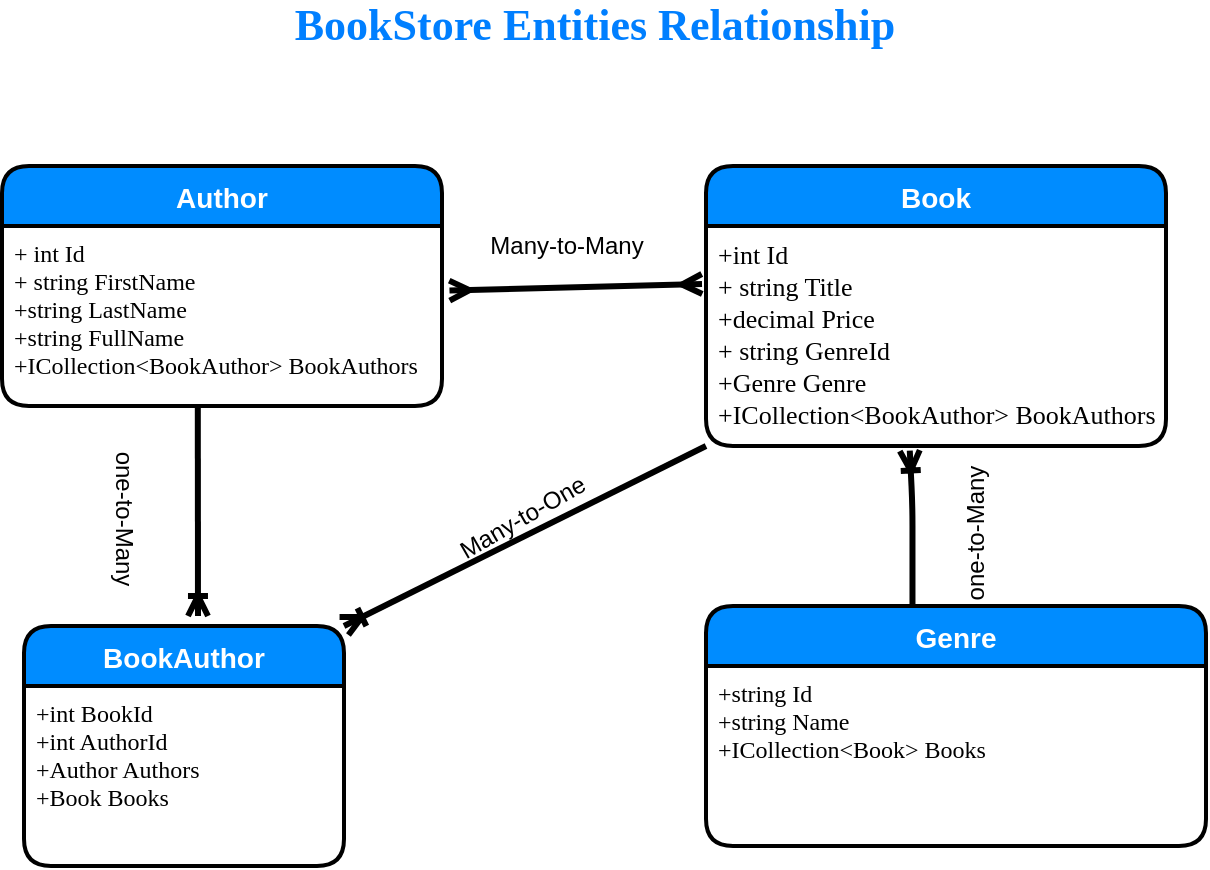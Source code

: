<mxfile version="12.6.5" type="device"><diagram id="JfNAQtzEslDQyjddlD2D" name="Page-1"><mxGraphModel dx="852" dy="504" grid="1" gridSize="10" guides="1" tooltips="1" connect="1" arrows="1" fold="1" page="1" pageScale="1" pageWidth="850" pageHeight="1100" math="0" shadow="0"><root><mxCell id="0"/><mxCell id="1" parent="0"/><mxCell id="iSe8ZYgTwK6tUnEKqRNW-1" value="Author" style="swimlane;childLayout=stackLayout;horizontal=1;startSize=30;horizontalStack=0;fillColor=#008cff;fontColor=#FFFFFF;rounded=1;fontSize=14;fontStyle=1;strokeWidth=2;resizeParent=0;resizeLast=1;shadow=0;dashed=0;align=center;" vertex="1" parent="1"><mxGeometry x="79" y="180" width="220" height="120" as="geometry"/></mxCell><mxCell id="iSe8ZYgTwK6tUnEKqRNW-2" value="+ int Id&#10;+ string FirstName&#10;+string LastName&#10;+string FullName&#10;+ICollection&lt;BookAuthor&gt; BookAuthors" style="align=left;strokeColor=none;fillColor=none;spacingLeft=4;fontSize=12;verticalAlign=top;resizable=0;rotatable=0;part=1;fontFamily=Times New Roman;" vertex="1" parent="iSe8ZYgTwK6tUnEKqRNW-1"><mxGeometry y="30" width="220" height="90" as="geometry"/></mxCell><mxCell id="iSe8ZYgTwK6tUnEKqRNW-9" value="Book" style="swimlane;childLayout=stackLayout;horizontal=1;startSize=30;horizontalStack=0;fillColor=#008cff;fontColor=#FFFFFF;rounded=1;fontSize=14;fontStyle=1;strokeWidth=2;resizeParent=0;resizeLast=1;shadow=0;dashed=0;align=center;" vertex="1" parent="1"><mxGeometry x="431" y="180" width="230" height="140" as="geometry"/></mxCell><mxCell id="iSe8ZYgTwK6tUnEKqRNW-10" value="+int Id&#10;+ string Title&#10;+decimal Price&#10;+ string GenreId&#10;+Genre Genre&#10;+ICollection&lt;BookAuthor&gt; BookAuthors" style="align=left;strokeColor=none;fillColor=none;spacingLeft=4;fontSize=13;verticalAlign=top;resizable=0;rotatable=0;part=1;fontFamily=Times New Roman;" vertex="1" parent="iSe8ZYgTwK6tUnEKqRNW-9"><mxGeometry y="30" width="230" height="110" as="geometry"/></mxCell><mxCell id="iSe8ZYgTwK6tUnEKqRNW-11" value="Genre" style="swimlane;childLayout=stackLayout;horizontal=1;startSize=30;horizontalStack=0;fillColor=#008cff;fontColor=#FFFFFF;rounded=1;fontSize=14;fontStyle=1;strokeWidth=2;resizeParent=0;resizeLast=1;shadow=0;dashed=0;align=center;" vertex="1" parent="1"><mxGeometry x="431" y="400" width="250" height="120" as="geometry"/></mxCell><mxCell id="iSe8ZYgTwK6tUnEKqRNW-12" value="+string Id&#10;+string Name&#10;+ICollection&lt;Book&gt; Books" style="align=left;strokeColor=none;fillColor=none;spacingLeft=4;fontSize=12;verticalAlign=top;resizable=0;rotatable=0;part=1;fontFamily=Times New Roman;" vertex="1" parent="iSe8ZYgTwK6tUnEKqRNW-11"><mxGeometry y="30" width="250" height="90" as="geometry"/></mxCell><mxCell id="iSe8ZYgTwK6tUnEKqRNW-13" value="BookAuthor" style="swimlane;childLayout=stackLayout;horizontal=1;startSize=30;horizontalStack=0;fillColor=#008cff;fontColor=#FFFFFF;rounded=1;fontSize=14;fontStyle=1;strokeWidth=2;resizeParent=0;resizeLast=1;shadow=0;dashed=0;align=center;" vertex="1" parent="1"><mxGeometry x="90" y="410" width="160" height="120" as="geometry"/></mxCell><mxCell id="iSe8ZYgTwK6tUnEKqRNW-14" value="+int BookId&#10;+int AuthorId&#10;+Author Authors&#10;+Book Books" style="align=left;strokeColor=none;fillColor=none;spacingLeft=4;fontSize=12;verticalAlign=top;resizable=0;rotatable=0;part=1;fontFamily=Times New Roman;" vertex="1" parent="iSe8ZYgTwK6tUnEKqRNW-13"><mxGeometry y="30" width="160" height="90" as="geometry"/></mxCell><mxCell id="iSe8ZYgTwK6tUnEKqRNW-15" value="" style="fontSize=12;html=1;endArrow=ERoneToMany;entryX=0.443;entryY=1.021;entryDx=0;entryDy=0;entryPerimeter=0;strokeWidth=3;" edge="1" parent="1" target="iSe8ZYgTwK6tUnEKqRNW-10"><mxGeometry width="100" height="100" relative="1" as="geometry"><mxPoint x="534.24" y="400" as="sourcePoint"/><mxPoint x="534.24" y="330" as="targetPoint"/><Array as="points"><mxPoint x="534.24" y="350"/></Array></mxGeometry></mxCell><mxCell id="iSe8ZYgTwK6tUnEKqRNW-23" value="" style="fontSize=12;html=1;endArrow=ERmany;startArrow=ERmany;strokeWidth=3;exitX=1.017;exitY=0.359;exitDx=0;exitDy=0;exitPerimeter=0;" edge="1" parent="1" source="iSe8ZYgTwK6tUnEKqRNW-2"><mxGeometry width="100" height="100" relative="1" as="geometry"><mxPoint x="359" y="239.41" as="sourcePoint"/><mxPoint x="429" y="239" as="targetPoint"/></mxGeometry></mxCell><mxCell id="iSe8ZYgTwK6tUnEKqRNW-25" value="" style="fontSize=12;html=1;endArrow=ERoneToMany;exitX=0.445;exitY=0.999;exitDx=0;exitDy=0;exitPerimeter=0;strokeWidth=3;" edge="1" parent="1" source="iSe8ZYgTwK6tUnEKqRNW-2"><mxGeometry width="100" height="100" relative="1" as="geometry"><mxPoint x="238.41" y="357.65" as="sourcePoint"/><mxPoint x="177" y="405" as="targetPoint"/></mxGeometry></mxCell><mxCell id="iSe8ZYgTwK6tUnEKqRNW-27" value="" style="fontSize=12;html=1;endArrow=ERoneToMany;exitX=0;exitY=1;exitDx=0;exitDy=0;strokeWidth=3;entryX=1;entryY=0;entryDx=0;entryDy=0;" edge="1" parent="1" source="iSe8ZYgTwK6tUnEKqRNW-10" target="iSe8ZYgTwK6tUnEKqRNW-13"><mxGeometry width="100" height="100" relative="1" as="geometry"><mxPoint x="410" y="290" as="sourcePoint"/><mxPoint x="320" y="410" as="targetPoint"/><Array as="points"/></mxGeometry></mxCell><mxCell id="iSe8ZYgTwK6tUnEKqRNW-28" value="Many-to-Many" style="text;html=1;align=center;verticalAlign=middle;resizable=0;points=[];autosize=1;" vertex="1" parent="1"><mxGeometry x="316" y="210" width="90" height="20" as="geometry"/></mxCell><mxCell id="iSe8ZYgTwK6tUnEKqRNW-29" value="one-to-Many" style="text;html=1;align=center;verticalAlign=middle;resizable=0;points=[];autosize=1;rotation=-90;" vertex="1" parent="1"><mxGeometry x="526" y="354" width="80" height="20" as="geometry"/></mxCell><mxCell id="iSe8ZYgTwK6tUnEKqRNW-31" value="Many-to-One&lt;br&gt;" style="text;html=1;align=center;verticalAlign=middle;resizable=0;points=[];autosize=1;rotation=-30;" vertex="1" parent="1"><mxGeometry x="294" y="346" width="90" height="20" as="geometry"/></mxCell><mxCell id="iSe8ZYgTwK6tUnEKqRNW-32" value="one-to-Many" style="text;html=1;align=center;verticalAlign=middle;resizable=0;points=[];autosize=1;rotation=90;" vertex="1" parent="1"><mxGeometry x="100" y="346" width="80" height="20" as="geometry"/></mxCell><mxCell id="iSe8ZYgTwK6tUnEKqRNW-35" value="&lt;font face=&quot;Times New Roman&quot; color=&quot;#007fff&quot;&gt;&lt;span style=&quot;font-size: 22px&quot;&gt;&lt;b&gt;BookStore Entities Relationship&lt;/b&gt;&lt;/span&gt;&lt;/font&gt;" style="text;html=1;align=center;verticalAlign=middle;resizable=0;points=[];autosize=1;" vertex="1" parent="1"><mxGeometry x="215" y="100" width="320" height="20" as="geometry"/></mxCell></root></mxGraphModel></diagram></mxfile>
